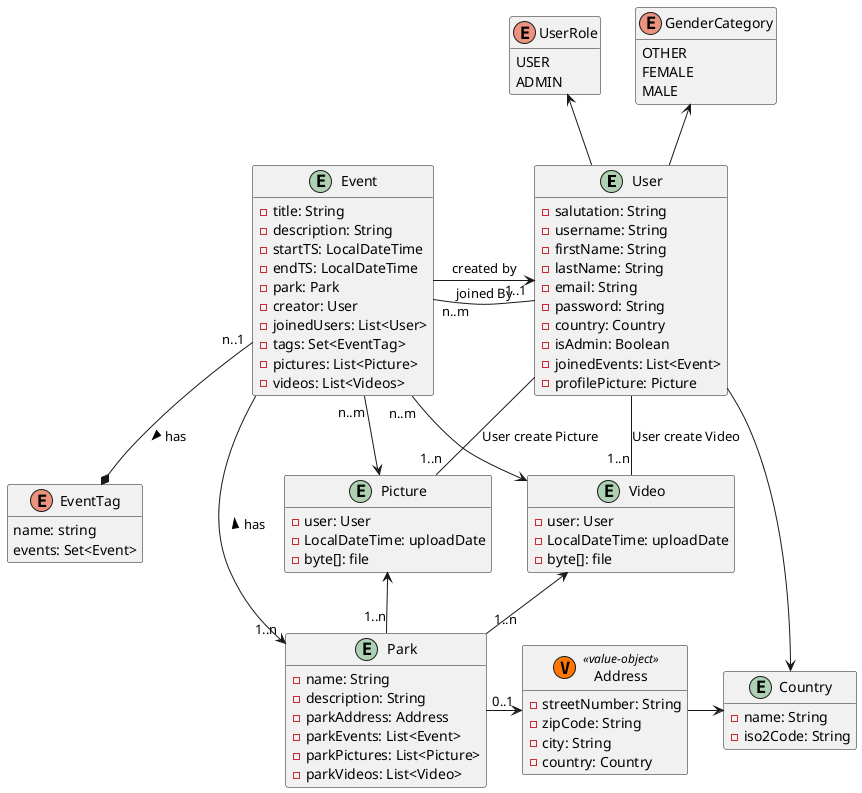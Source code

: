 @startuml
'https://plantuml.com/class-diagram

hide empty methods
'hide EventTag

entity User {
    - salutation: String
    - username: String
    - firstName: String
    - lastName: String
    - email: String
    - password: String
    - country: Country
    - isAdmin: Boolean
    - joinedEvents: List<Event>
    - profilePicture: Picture
}

enum GenderCategory {
    OTHER
    FEMALE
    MALE
}

enum UserRole {
    USER
    ADMIN
}

entity Event {
    - title: String
    - description: String
    - startTS: LocalDateTime
    - endTS: LocalDateTime
    - park: Park
    - creator: User
    - joinedUsers: List<User>
    - tags: Set<EventTag>
    - pictures: List<Picture>
    - videos: List<Videos>
}

enum EventTag {
    name: string
    events: Set<Event>
}

entity Picture {
    - user: User
    - LocalDateTime: uploadDate
    - byte[]: file
}

entity Video {
    - user: User
    - LocalDateTime: uploadDate
    - byte[]: file
}

entity Park {
    - name: String
    - description: String
    - parkAddress: Address
    - parkEvents: List<Event>
    - parkPictures: List<Picture>
    - parkVideos: List<Video>
}

class Address <<(V, #FF7700) value-object>> {
    - streetNumber: String
    - zipCode: String
    - city: String
    - country: Country
}

entity Country {
    - name: String
    - iso2Code: String
}

User "1..1" <-left- Event : created by
User -left- "n..m" Event : joined By
'Event "1..1" --> User : created by
Event --> "1..n" Park : has <
'Event --- "n..m" User : joined By
Event "n..1" --* EventTag : has >
'EventTag "n..1" --* Event : has <
'Picture "n..m" <-- Event
Event "n..m" --> Picture
'Video "n..m" <-- Event
Event "n..m" --> Video
User -- "1..n" Picture  : User create Picture
Park "1..n" -up-> Picture
User -- "1..n" Video  : User create Video
Park "1..n" -up-> Video
User -> Country
Address -right-> Country
Park -> "0..1" Address
User -up-> GenderCategory
User -up-> UserRole


@enduml
